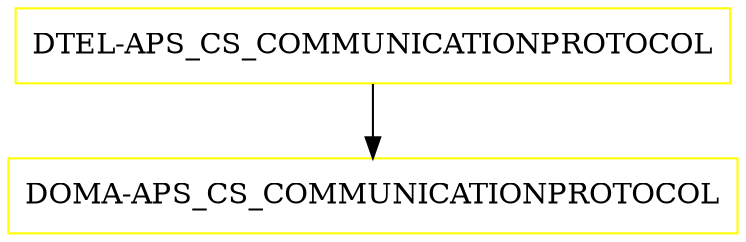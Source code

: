 digraph G {
  "DTEL-APS_CS_COMMUNICATIONPROTOCOL" [shape=box,color=yellow];
  "DOMA-APS_CS_COMMUNICATIONPROTOCOL" [shape=box,color=yellow,URL="./DOMA_APS_CS_COMMUNICATIONPROTOCOL.html"];
  "DTEL-APS_CS_COMMUNICATIONPROTOCOL" -> "DOMA-APS_CS_COMMUNICATIONPROTOCOL";
}
